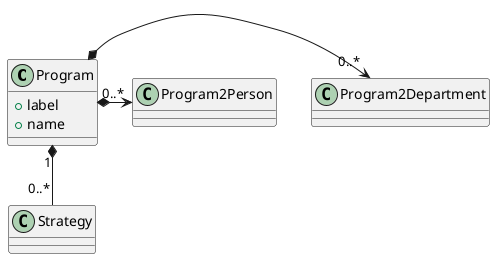 @startuml

class Program {
 +label
 +name
}

Program *-right-> "0..*" Program2Department
Program *-right-> "0..*" Program2Person
Program "1" *-down- "0..*" Strategy


@enduml
